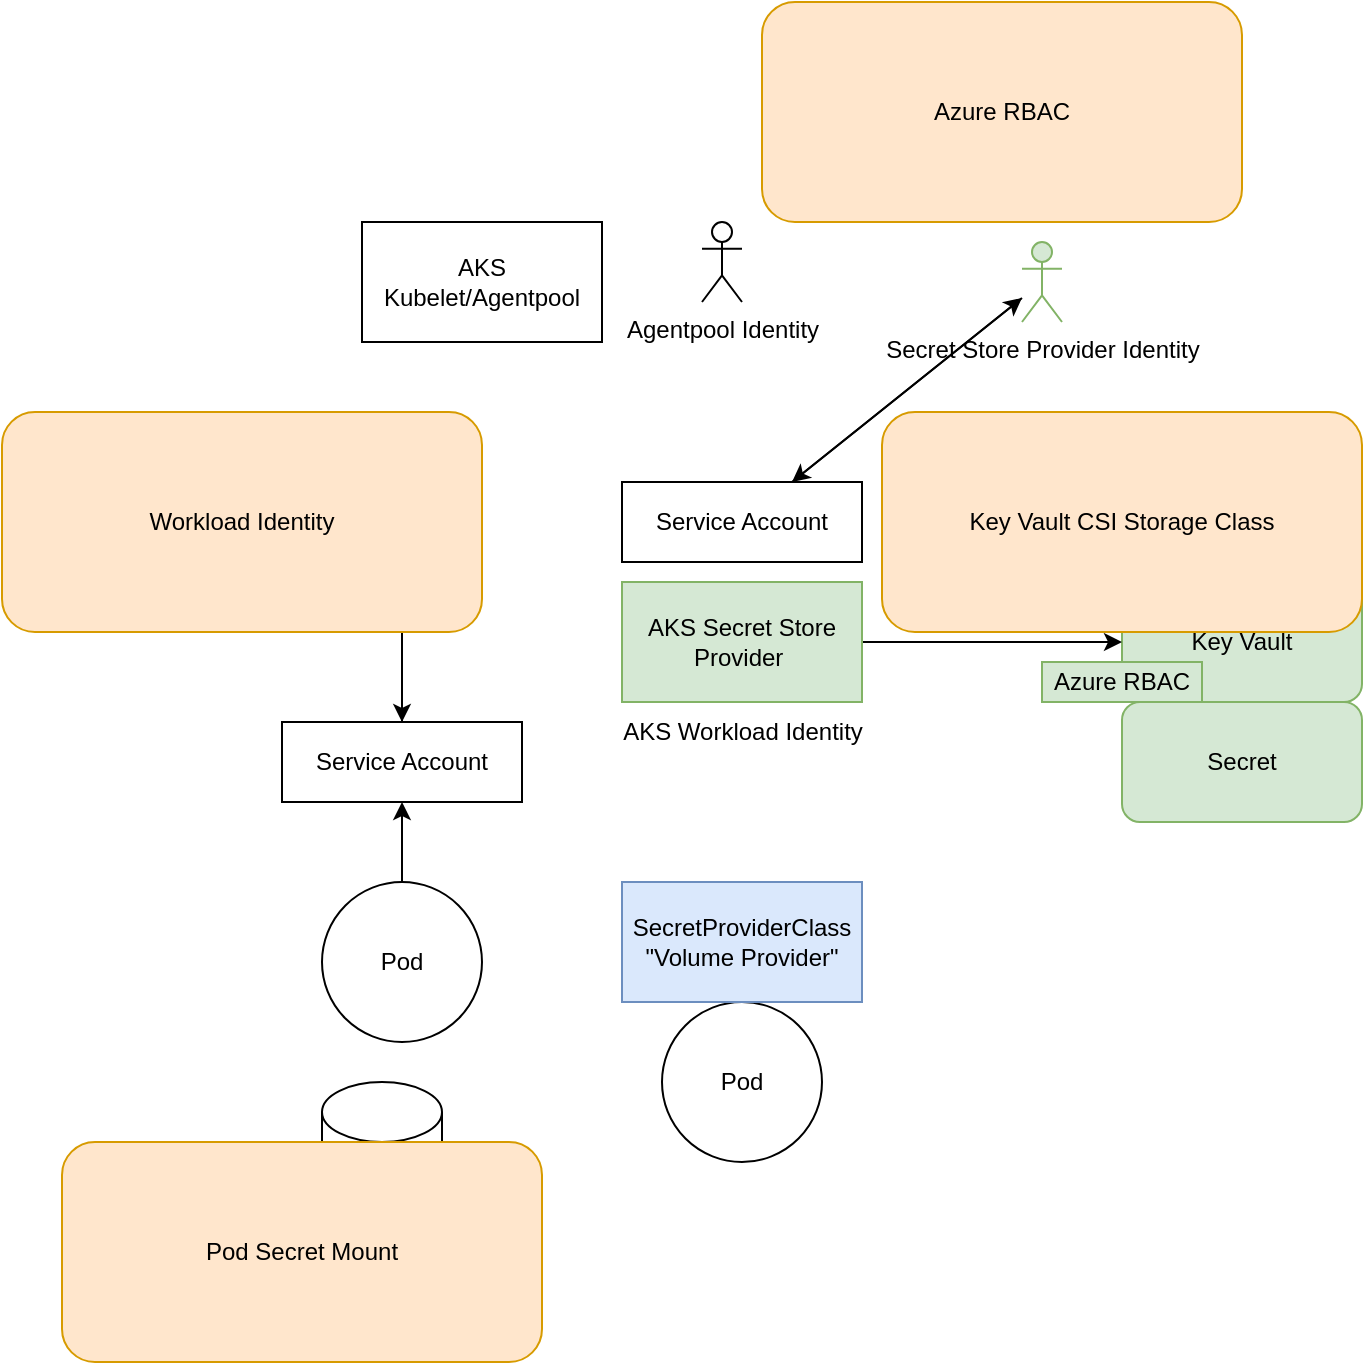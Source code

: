 <mxfile>
    <diagram id="8prper10dRBGfHmkNG4C" name="Page-1">
        <mxGraphModel dx="1875" dy="1626" grid="1" gridSize="10" guides="1" tooltips="1" connect="0" arrows="1" fold="1" page="1" pageScale="1" pageWidth="850" pageHeight="1100" math="0" shadow="0">
            <root>
                <mxCell id="0"/>
                <mxCell id="1" parent="0"/>
                <mxCell id="2" value="Key Vault" style="rounded=1;whiteSpace=wrap;html=1;fillColor=#d5e8d4;strokeColor=#82b366;" vertex="1" parent="1">
                    <mxGeometry x="520" y="100" width="120" height="60" as="geometry"/>
                </mxCell>
                <mxCell id="3" value="Secret" style="rounded=1;whiteSpace=wrap;html=1;fillColor=#d5e8d4;strokeColor=#82b366;" vertex="1" parent="1">
                    <mxGeometry x="520" y="160" width="120" height="60" as="geometry"/>
                </mxCell>
                <mxCell id="5" style="edgeStyle=none;html=1;" edge="1" parent="1" source="4" target="2">
                    <mxGeometry relative="1" as="geometry"/>
                </mxCell>
                <mxCell id="4" value="AKS Secret Store Provider&amp;nbsp;" style="rounded=0;whiteSpace=wrap;html=1;fillColor=#d5e8d4;strokeColor=#82b366;" vertex="1" parent="1">
                    <mxGeometry x="270" y="100" width="120" height="60" as="geometry"/>
                </mxCell>
                <mxCell id="6" value="Azure RBAC" style="rounded=0;whiteSpace=wrap;html=1;fillColor=#d5e8d4;strokeColor=#82b366;" vertex="1" parent="1">
                    <mxGeometry x="480" y="140" width="80" height="20" as="geometry"/>
                </mxCell>
                <mxCell id="7" value="Agentpool Identity" style="shape=umlActor;verticalLabelPosition=bottom;verticalAlign=top;html=1;outlineConnect=0;" vertex="1" parent="1">
                    <mxGeometry x="310" y="-80" width="20" height="40" as="geometry"/>
                </mxCell>
                <mxCell id="rdXethBSnfbPIKvLFA0l-23" style="edgeStyle=none;html=1;" edge="1" parent="1" source="8" target="rdXethBSnfbPIKvLFA0l-19">
                    <mxGeometry relative="1" as="geometry"/>
                </mxCell>
                <mxCell id="8" value="Pod" style="ellipse;whiteSpace=wrap;html=1;aspect=fixed;" vertex="1" parent="1">
                    <mxGeometry x="120" y="250" width="80" height="80" as="geometry"/>
                </mxCell>
                <mxCell id="rdXethBSnfbPIKvLFA0l-22" style="edgeStyle=none;html=1;" edge="1" parent="1" source="9" target="rdXethBSnfbPIKvLFA0l-19">
                    <mxGeometry relative="1" as="geometry"/>
                </mxCell>
                <mxCell id="9" value="App Idenity" style="shape=umlActor;verticalLabelPosition=bottom;verticalAlign=top;html=1;outlineConnect=0;" vertex="1" parent="1">
                    <mxGeometry x="150" y="60" width="20" height="40" as="geometry"/>
                </mxCell>
                <mxCell id="10" value="" style="shape=cylinder3;whiteSpace=wrap;html=1;boundedLbl=1;backgroundOutline=1;size=15;" vertex="1" parent="1">
                    <mxGeometry x="120" y="350" width="60" height="80" as="geometry"/>
                </mxCell>
                <mxCell id="11" value="AKS Kubelet/Agentpool" style="rounded=0;whiteSpace=wrap;html=1;" vertex="1" parent="1">
                    <mxGeometry x="140" y="-80" width="120" height="60" as="geometry"/>
                </mxCell>
                <mxCell id="bSwIdGG6MyHF2cP_UTcB-21" style="edgeStyle=none;html=1;" edge="1" parent="1" source="12" target="bSwIdGG6MyHF2cP_UTcB-19">
                    <mxGeometry relative="1" as="geometry"/>
                </mxCell>
                <mxCell id="12" value="Secret Store Provider Identity" style="shape=umlActor;verticalLabelPosition=bottom;verticalAlign=top;html=1;outlineConnect=0;fillColor=#d5e8d4;strokeColor=#82b366;" vertex="1" parent="1">
                    <mxGeometry x="470" y="-70" width="20" height="40" as="geometry"/>
                </mxCell>
                <mxCell id="17" value="Pod" style="ellipse;whiteSpace=wrap;html=1;aspect=fixed;" vertex="1" parent="1">
                    <mxGeometry x="290" y="310" width="80" height="80" as="geometry"/>
                </mxCell>
                <mxCell id="18" value="AKS Workload Identity" style="text;html=1;align=center;verticalAlign=middle;whiteSpace=wrap;rounded=0;" vertex="1" parent="1">
                    <mxGeometry x="242.5" y="160" width="175" height="30" as="geometry"/>
                </mxCell>
                <mxCell id="rdXethBSnfbPIKvLFA0l-21" style="edgeStyle=none;html=1;" edge="1" parent="1" source="rdXethBSnfbPIKvLFA0l-19" target="9">
                    <mxGeometry relative="1" as="geometry"/>
                </mxCell>
                <mxCell id="rdXethBSnfbPIKvLFA0l-19" value="Service Account" style="rounded=0;whiteSpace=wrap;html=1;" vertex="1" parent="1">
                    <mxGeometry x="100" y="170" width="120" height="40" as="geometry"/>
                </mxCell>
                <mxCell id="bSwIdGG6MyHF2cP_UTcB-18" value="SecretProviderClass&lt;div&gt;&quot;Volume Provider&quot;&lt;/div&gt;" style="rounded=0;whiteSpace=wrap;html=1;fillColor=#dae8fc;strokeColor=#6c8ebf;" vertex="1" parent="1">
                    <mxGeometry x="270" y="250" width="120" height="60" as="geometry"/>
                </mxCell>
                <mxCell id="bSwIdGG6MyHF2cP_UTcB-20" style="edgeStyle=none;html=1;" edge="1" parent="1" source="bSwIdGG6MyHF2cP_UTcB-19" target="12">
                    <mxGeometry relative="1" as="geometry"/>
                </mxCell>
                <mxCell id="bSwIdGG6MyHF2cP_UTcB-19" value="Service Account" style="rounded=0;whiteSpace=wrap;html=1;" vertex="1" parent="1">
                    <mxGeometry x="270" y="50" width="120" height="40" as="geometry"/>
                </mxCell>
                <mxCell id="bSwIdGG6MyHF2cP_UTcB-22" value="Workload Identity" style="rounded=1;whiteSpace=wrap;html=1;fillColor=#ffe6cc;strokeColor=#d79b00;" vertex="1" parent="1">
                    <mxGeometry x="-40" y="15" width="240" height="110" as="geometry"/>
                </mxCell>
                <mxCell id="bSwIdGG6MyHF2cP_UTcB-23" value="Key Vault CSI Storage Class" style="rounded=1;whiteSpace=wrap;html=1;fillColor=#ffe6cc;strokeColor=#d79b00;" vertex="1" parent="1">
                    <mxGeometry x="400" y="15" width="240" height="110" as="geometry"/>
                </mxCell>
                <mxCell id="bSwIdGG6MyHF2cP_UTcB-24" value="Pod Secret Mount" style="rounded=1;whiteSpace=wrap;html=1;fillColor=#ffe6cc;strokeColor=#d79b00;" vertex="1" parent="1">
                    <mxGeometry x="-10" y="380" width="240" height="110" as="geometry"/>
                </mxCell>
                <mxCell id="bSwIdGG6MyHF2cP_UTcB-25" value="Azure RBAC" style="rounded=1;whiteSpace=wrap;html=1;fillColor=#ffe6cc;strokeColor=#d79b00;" vertex="1" parent="1">
                    <mxGeometry x="340" y="-190" width="240" height="110" as="geometry"/>
                </mxCell>
            </root>
        </mxGraphModel>
    </diagram>
    <diagram id="bdwAdcDkF2hgQM_MXrQB" name="Workload identities">
        <mxGraphModel dx="666" dy="342" grid="1" gridSize="10" guides="1" tooltips="1" connect="1" arrows="1" fold="1" page="1" pageScale="1" pageWidth="850" pageHeight="1100" math="0" shadow="0">
            <root>
                <mxCell id="0"/>
                <mxCell id="1" parent="0"/>
                <mxCell id="KLUnq4YzO4wAaCX-O9DC-1" value="Workload Identity" style="text;html=1;align=center;verticalAlign=middle;whiteSpace=wrap;rounded=0;" vertex="1" parent="1">
                    <mxGeometry x="250" y="80" width="200" height="30" as="geometry"/>
                </mxCell>
                <mxCell id="KLUnq4YzO4wAaCX-O9DC-2" value="Identity Provider&lt;div&gt;AKS&lt;/div&gt;" style="rounded=0;whiteSpace=wrap;html=1;" vertex="1" parent="1">
                    <mxGeometry x="70" y="140" width="120" height="60" as="geometry"/>
                </mxCell>
                <mxCell id="KLUnq4YzO4wAaCX-O9DC-3" value="Identity Provider&lt;div&gt;Entra ID&lt;/div&gt;" style="rounded=0;whiteSpace=wrap;html=1;" vertex="1" parent="1">
                    <mxGeometry x="470" y="140" width="120" height="60" as="geometry"/>
                </mxCell>
                <mxCell id="KLUnq4YzO4wAaCX-O9DC-4" value="Service Accounts" style="shape=umlActor;verticalLabelPosition=bottom;verticalAlign=top;html=1;outlineConnect=0;" vertex="1" parent="1">
                    <mxGeometry x="115" y="220" width="30" height="60" as="geometry"/>
                </mxCell>
                <mxCell id="KLUnq4YzO4wAaCX-O9DC-5" value="Managed Identities" style="shape=umlActor;verticalLabelPosition=bottom;verticalAlign=top;html=1;outlineConnect=0;" vertex="1" parent="1">
                    <mxGeometry x="515" y="210" width="30" height="60" as="geometry"/>
                </mxCell>
                <mxCell id="KLUnq4YzO4wAaCX-O9DC-6" value="/token" style="rounded=0;whiteSpace=wrap;html=1;" vertex="1" parent="1">
                    <mxGeometry x="470" y="300" width="120" height="20" as="geometry"/>
                </mxCell>
                <mxCell id="KLUnq4YzO4wAaCX-O9DC-8" style="edgeStyle=none;html=1;" edge="1" parent="1" source="KLUnq4YzO4wAaCX-O9DC-7" target="KLUnq4YzO4wAaCX-O9DC-6">
                    <mxGeometry relative="1" as="geometry"/>
                </mxCell>
                <mxCell id="KLUnq4YzO4wAaCX-O9DC-9" style="edgeStyle=none;html=1;" edge="1" parent="1" source="KLUnq4YzO4wAaCX-O9DC-7" target="KLUnq4YzO4wAaCX-O9DC-4">
                    <mxGeometry relative="1" as="geometry"/>
                </mxCell>
                <mxCell id="KLUnq4YzO4wAaCX-O9DC-7" value="JWT Token" style="shape=parallelogram;perimeter=parallelogramPerimeter;whiteSpace=wrap;html=1;fixedSize=1;" vertex="1" parent="1">
                    <mxGeometry x="230" y="290" width="120" height="40" as="geometry"/>
                </mxCell>
            </root>
        </mxGraphModel>
    </diagram>
    <diagram id="ZQxXERiGyeA7J84pijUZ" name="Ingress">
        <mxGraphModel dx="666" dy="342" grid="1" gridSize="10" guides="1" tooltips="1" connect="1" arrows="1" fold="1" page="1" pageScale="1" pageWidth="850" pageHeight="1100" math="0" shadow="0">
            <root>
                <mxCell id="0"/>
                <mxCell id="1" parent="0"/>
                <mxCell id="ejwOMXEFOboMfva2C04x-1" value="FrontEnd&lt;div&gt;:80&lt;/div&gt;" style="rounded=0;whiteSpace=wrap;html=1;" vertex="1" parent="1">
                    <mxGeometry x="160" y="240" width="120" height="60" as="geometry"/>
                </mxCell>
                <mxCell id="ejwOMXEFOboMfva2C04x-2" value="Product Service&lt;div&gt;:3002&lt;/div&gt;" style="rounded=0;whiteSpace=wrap;html=1;" vertex="1" parent="1">
                    <mxGeometry x="360" y="240" width="120" height="60" as="geometry"/>
                </mxCell>
                <mxCell id="ejwOMXEFOboMfva2C04x-4" value="/products" style="edgeStyle=none;html=1;" edge="1" parent="1" source="ejwOMXEFOboMfva2C04x-3" target="ejwOMXEFOboMfva2C04x-2">
                    <mxGeometry relative="1" as="geometry"/>
                </mxCell>
                <mxCell id="ejwOMXEFOboMfva2C04x-5" value="*" style="edgeStyle=none;html=1;" edge="1" parent="1" source="ejwOMXEFOboMfva2C04x-3" target="ejwOMXEFOboMfva2C04x-1">
                    <mxGeometry relative="1" as="geometry"/>
                </mxCell>
                <mxCell id="ejwOMXEFOboMfva2C04x-3" value="Ingress Service&lt;div&gt;:80&lt;/div&gt;" style="rounded=0;whiteSpace=wrap;html=1;" vertex="1" parent="1">
                    <mxGeometry x="260" y="90" width="120" height="60" as="geometry"/>
                </mxCell>
            </root>
        </mxGraphModel>
    </diagram>
</mxfile>